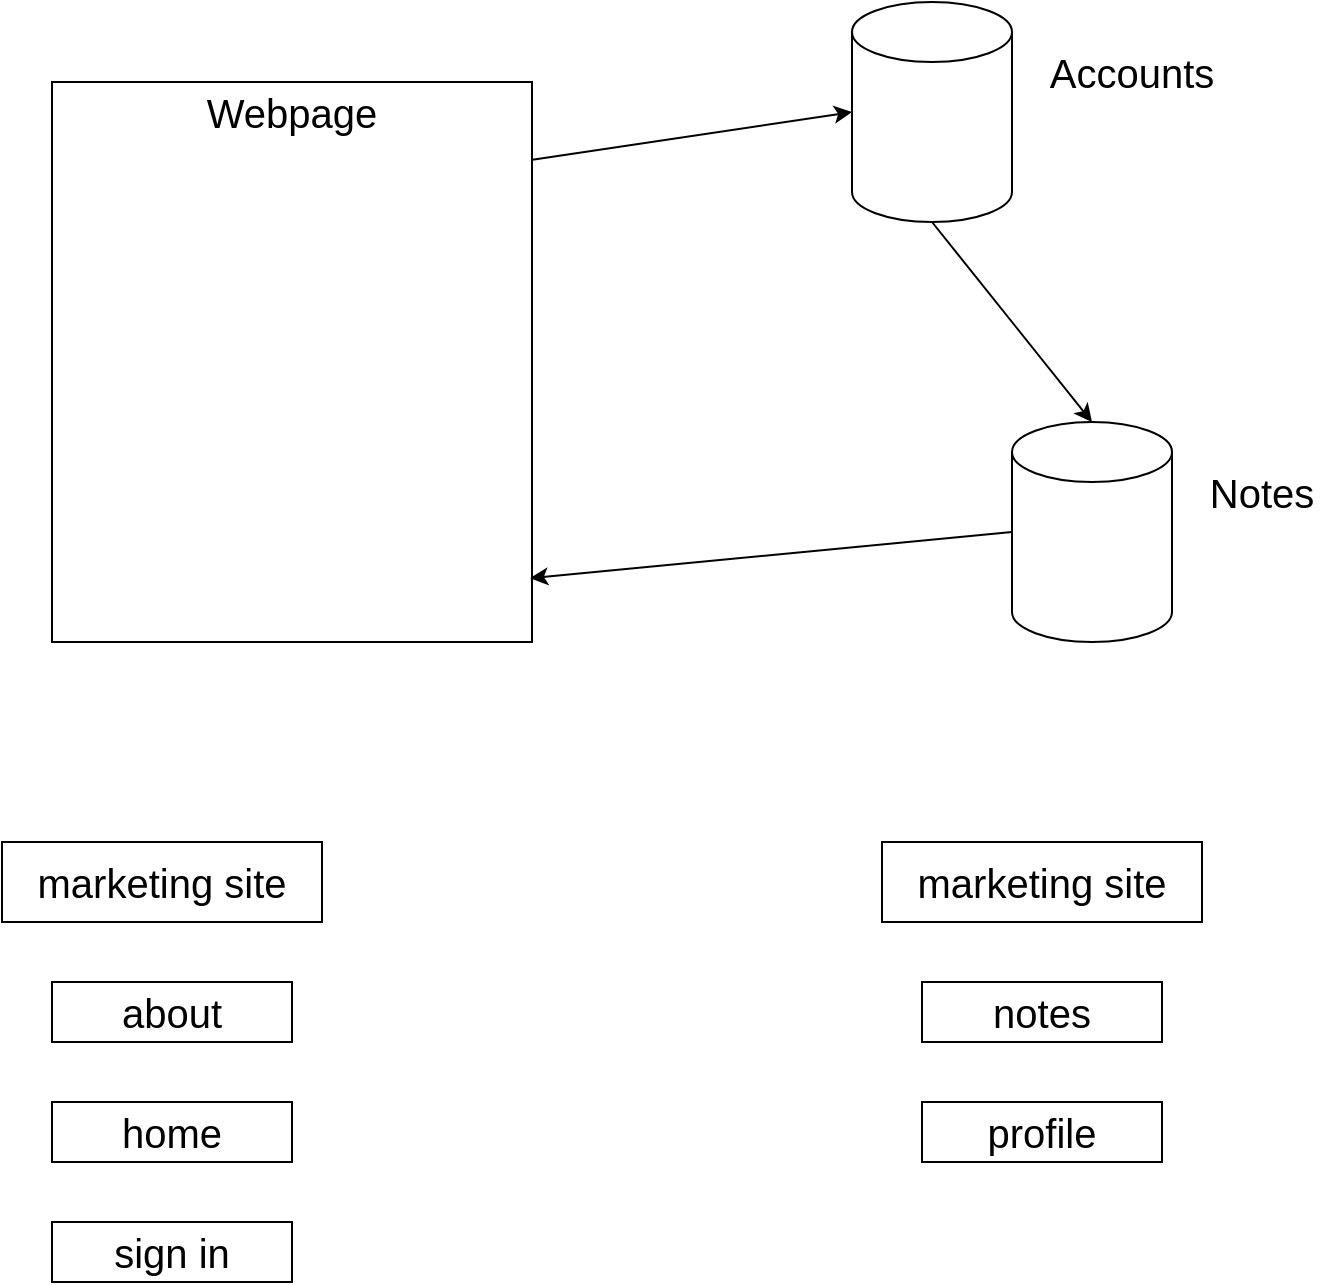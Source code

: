 <mxfile>
    <diagram id="oOvjkwU3Ybch43xFya5B" name="Page-1">
        <mxGraphModel dx="1725" dy="1150" grid="1" gridSize="10" guides="1" tooltips="1" connect="1" arrows="1" fold="1" page="1" pageScale="1" pageWidth="850" pageHeight="1100" math="0" shadow="0">
            <root>
                <mxCell id="0"/>
                <mxCell id="1" parent="0"/>
                <mxCell id="2" value="" style="rounded=0;whiteSpace=wrap;html=1;" vertex="1" parent="1">
                    <mxGeometry x="105" y="260" width="240" height="280" as="geometry"/>
                </mxCell>
                <mxCell id="3" value="&lt;font style=&quot;font-size: 20px&quot;&gt;Webpage&lt;/font&gt;" style="text;html=1;strokeColor=none;fillColor=none;align=center;verticalAlign=middle;whiteSpace=wrap;rounded=0;" vertex="1" parent="1">
                    <mxGeometry x="175" y="260" width="100" height="30" as="geometry"/>
                </mxCell>
                <mxCell id="4" value="" style="shape=cylinder3;whiteSpace=wrap;html=1;boundedLbl=1;backgroundOutline=1;size=15;fontSize=20;" vertex="1" parent="1">
                    <mxGeometry x="505" y="220" width="80" height="110" as="geometry"/>
                </mxCell>
                <mxCell id="5" value="Accounts" style="text;html=1;strokeColor=none;fillColor=none;align=center;verticalAlign=middle;whiteSpace=wrap;rounded=0;fontSize=20;" vertex="1" parent="1">
                    <mxGeometry x="595" y="240" width="100" height="30" as="geometry"/>
                </mxCell>
                <mxCell id="6" value="" style="shape=cylinder3;whiteSpace=wrap;html=1;boundedLbl=1;backgroundOutline=1;size=15;fontSize=20;" vertex="1" parent="1">
                    <mxGeometry x="585" y="430" width="80" height="110" as="geometry"/>
                </mxCell>
                <mxCell id="7" value="Notes" style="text;html=1;strokeColor=none;fillColor=none;align=center;verticalAlign=middle;whiteSpace=wrap;rounded=0;fontSize=20;" vertex="1" parent="1">
                    <mxGeometry x="675" y="450" width="70" height="30" as="geometry"/>
                </mxCell>
                <mxCell id="8" value="" style="endArrow=classic;html=1;fontSize=20;exitX=0.5;exitY=1;exitDx=0;exitDy=0;exitPerimeter=0;entryX=0.5;entryY=0;entryDx=0;entryDy=0;entryPerimeter=0;" edge="1" parent="1" source="4" target="6">
                    <mxGeometry width="50" height="50" relative="1" as="geometry">
                        <mxPoint x="465" y="470" as="sourcePoint"/>
                        <mxPoint x="515" y="420" as="targetPoint"/>
                    </mxGeometry>
                </mxCell>
                <mxCell id="9" value="" style="endArrow=classic;html=1;fontSize=20;exitX=1.001;exitY=0.139;exitDx=0;exitDy=0;exitPerimeter=0;entryX=0;entryY=0.5;entryDx=0;entryDy=0;entryPerimeter=0;" edge="1" parent="1" source="2" target="4">
                    <mxGeometry width="50" height="50" relative="1" as="geometry">
                        <mxPoint x="475" y="410" as="sourcePoint"/>
                        <mxPoint x="525" y="360" as="targetPoint"/>
                    </mxGeometry>
                </mxCell>
                <mxCell id="10" value="" style="endArrow=classic;html=1;fontSize=20;entryX=0.996;entryY=0.886;entryDx=0;entryDy=0;exitX=0;exitY=0.5;exitDx=0;exitDy=0;exitPerimeter=0;entryPerimeter=0;" edge="1" parent="1" source="6" target="2">
                    <mxGeometry width="50" height="50" relative="1" as="geometry">
                        <mxPoint x="300" y="570" as="sourcePoint"/>
                        <mxPoint x="350" y="520" as="targetPoint"/>
                    </mxGeometry>
                </mxCell>
                <mxCell id="15" value="marketing site" style="rounded=0;whiteSpace=wrap;html=1;fontSize=20;fillColor=none;" vertex="1" parent="1">
                    <mxGeometry x="80" y="640" width="160" height="40" as="geometry"/>
                </mxCell>
                <mxCell id="17" value="marketing site" style="rounded=0;whiteSpace=wrap;html=1;fontSize=20;fillColor=none;" vertex="1" parent="1">
                    <mxGeometry x="520" y="640" width="160" height="40" as="geometry"/>
                </mxCell>
                <mxCell id="18" value="about" style="rounded=0;whiteSpace=wrap;html=1;fontSize=20;fillColor=none;" vertex="1" parent="1">
                    <mxGeometry x="105" y="710" width="120" height="30" as="geometry"/>
                </mxCell>
                <mxCell id="19" value="home" style="rounded=0;whiteSpace=wrap;html=1;fontSize=20;fillColor=none;" vertex="1" parent="1">
                    <mxGeometry x="105" y="770" width="120" height="30" as="geometry"/>
                </mxCell>
                <mxCell id="20" value="sign in" style="rounded=0;whiteSpace=wrap;html=1;fontSize=20;fillColor=none;" vertex="1" parent="1">
                    <mxGeometry x="105" y="830" width="120" height="30" as="geometry"/>
                </mxCell>
                <mxCell id="21" value="notes" style="rounded=0;whiteSpace=wrap;html=1;fontSize=20;fillColor=none;" vertex="1" parent="1">
                    <mxGeometry x="540" y="710" width="120" height="30" as="geometry"/>
                </mxCell>
                <mxCell id="22" value="profile" style="rounded=0;whiteSpace=wrap;html=1;fontSize=20;fillColor=none;" vertex="1" parent="1">
                    <mxGeometry x="540" y="770" width="120" height="30" as="geometry"/>
                </mxCell>
            </root>
        </mxGraphModel>
    </diagram>
</mxfile>